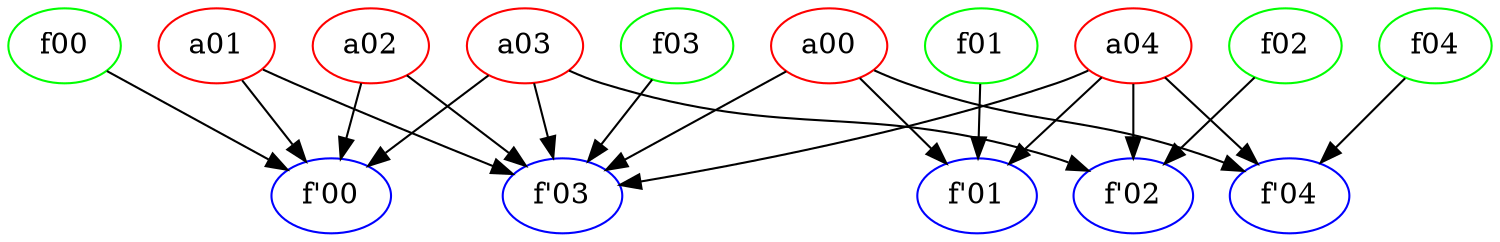 digraph "Causal model" {
	f00 [color=green]
	"f'00" [color=blue]
	f01 [color=green]
	"f'01" [color=blue]
	f02 [color=green]
	"f'02" [color=blue]
	f03 [color=green]
	"f'03" [color=blue]
	f04 [color=green]
	"f'04" [color=blue]
	a00 [color=red]
	a01 [color=red]
	a02 [color=red]
	a03 [color=red]
	a04 [color=red]
	a01 -> "f'00"
	a02 -> "f'00"
	a03 -> "f'00"
	a00 -> "f'01"
	a04 -> "f'01"
	a03 -> "f'02"
	a04 -> "f'02"
	a00 -> "f'03"
	a01 -> "f'03"
	a02 -> "f'03"
	a03 -> "f'03"
	a04 -> "f'03"
	a00 -> "f'04"
	a04 -> "f'04"
	f00 -> "f'00"
	f01 -> "f'01"
	f02 -> "f'02"
	f03 -> "f'03"
	f04 -> "f'04"
}
